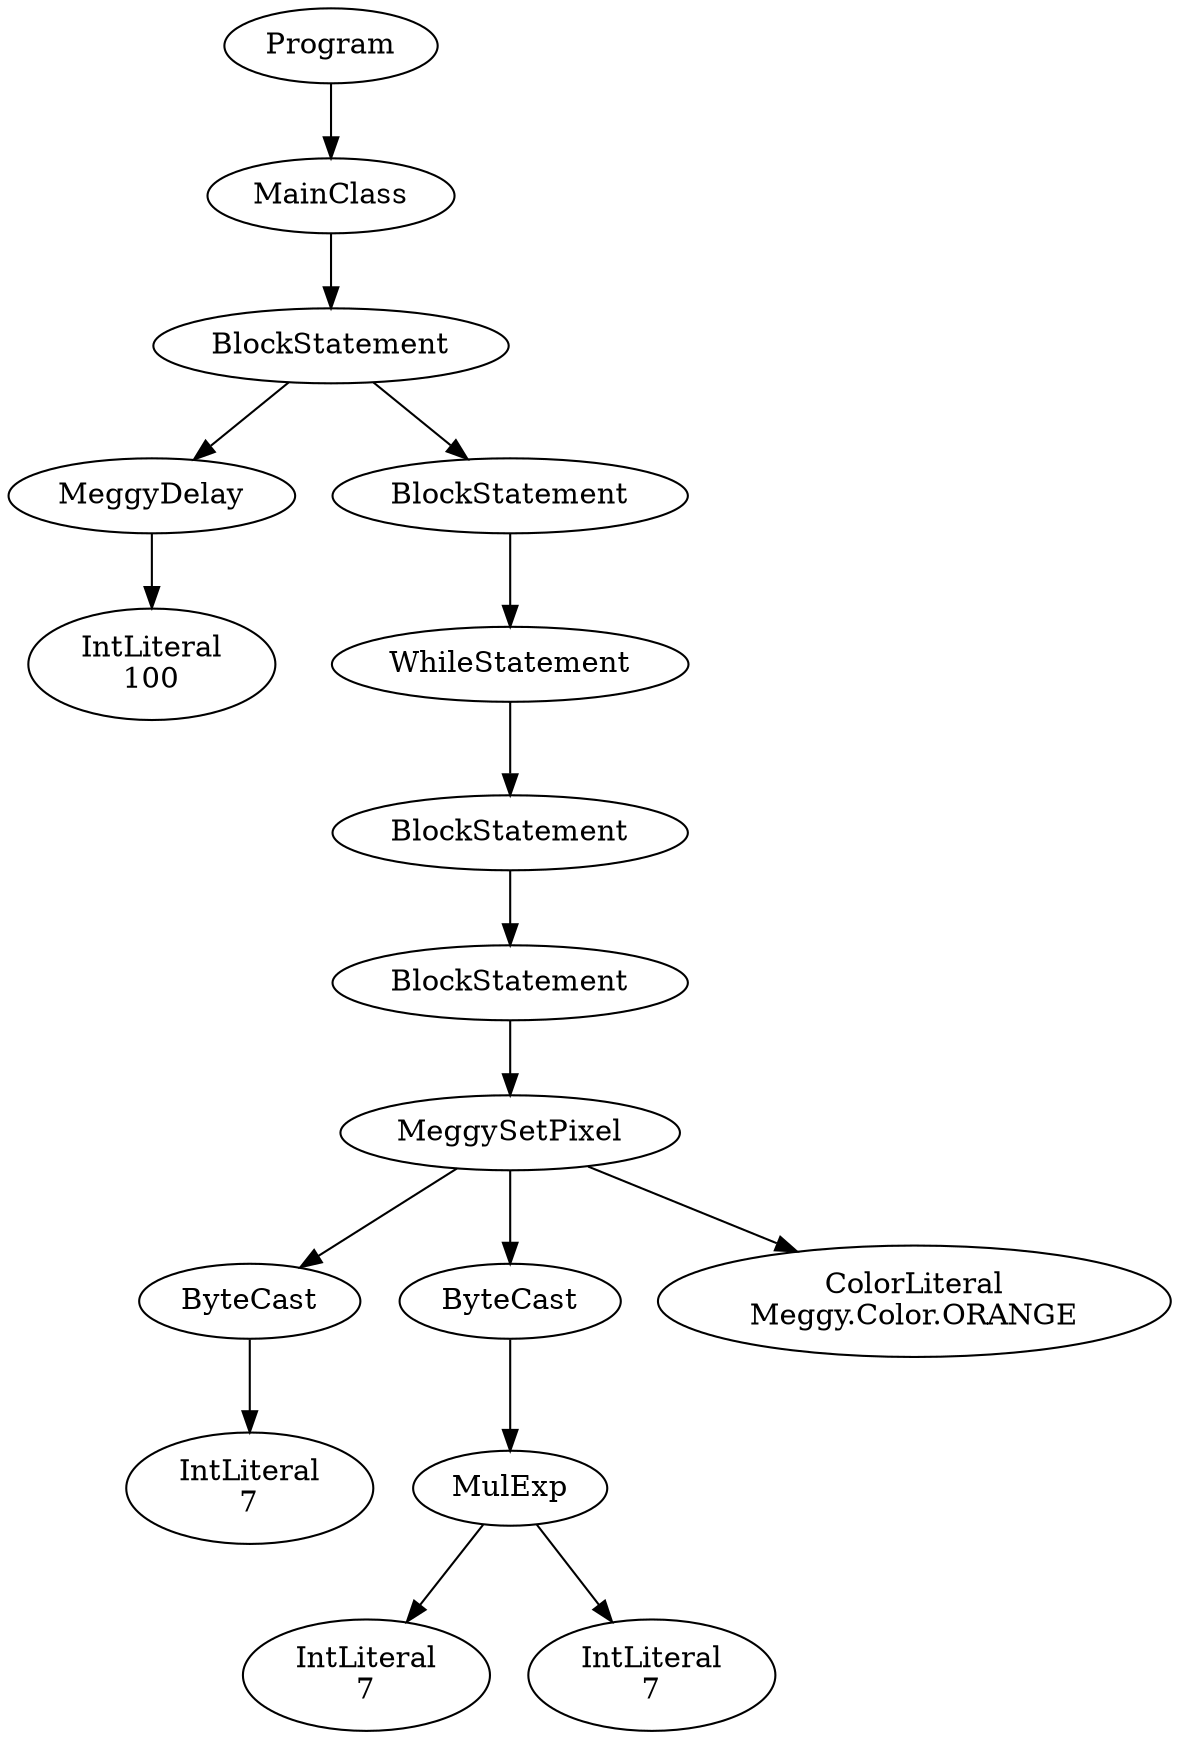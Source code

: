 digraph ASTGraph {
0 [ label="Program" ];
1 [ label="MainClass" ];
0 -> 1
2 [ label="BlockStatement" ];
1 -> 2
3 [ label="MeggyDelay" ];
2 -> 3
4 [ label="IntLiteral\n100" ];
3 -> 4
5 [ label="BlockStatement" ];
2 -> 5
6 [ label="WhileStatement" ];
5 -> 6
7 [ label="BlockStatement" ];
6 -> 7
8 [ label="BlockStatement" ];
7 -> 8
9 [ label="MeggySetPixel" ];
8 -> 9
10 [ label="ByteCast" ];
9 -> 10
11 [ label="IntLiteral\n7" ];
10 -> 11
12 [ label="ByteCast" ];
9 -> 12
13 [ label="MulExp" ];
12 -> 13
14 [ label="IntLiteral\n7" ];
13 -> 14
15 [ label="IntLiteral\n7" ];
13 -> 15
16 [ label="ColorLiteral\nMeggy.Color.ORANGE" ];
9 -> 16
}
